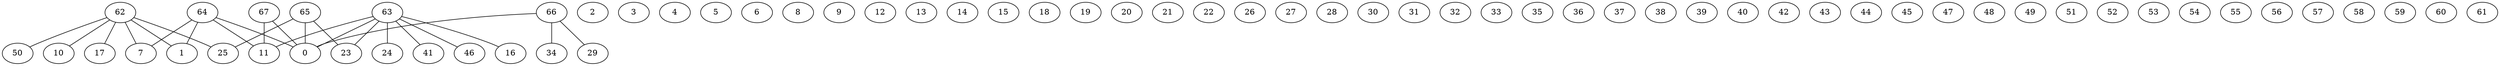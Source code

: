 graph G {
0;
1;
2;
3;
4;
5;
6;
7;
8;
9;
10;
11;
12;
13;
14;
15;
16;
17;
18;
19;
20;
21;
22;
23;
24;
25;
26;
27;
28;
29;
30;
31;
32;
33;
34;
35;
36;
37;
38;
39;
40;
41;
42;
43;
44;
45;
46;
47;
48;
49;
50;
51;
52;
53;
54;
55;
56;
57;
58;
59;
60;
61;
62;
63;
64;
65;
66;
67;
67--11 ;
67--0 ;
66--29 ;
66--34 ;
66--0 ;
65--23 ;
65--25 ;
65--0 ;
64--1 ;
64--7 ;
64--11 ;
64--0 ;
63--46 ;
63--24 ;
63--11 ;
63--41 ;
63--23 ;
63--16 ;
63--0 ;
62--7 ;
62--50 ;
62--10 ;
62--25 ;
62--17 ;
62--1 ;
}
